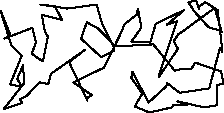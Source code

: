 unitsize(0.001cm);
draw((3140,1401)--(3220,1454));
draw((3220,1454)--(3782,1865));
draw((3782,1865)--(3904,1444));
draw((3904,1444)--(3858,1472));
draw((3858,1472)--(3675,1522));
draw((3675,1522)--(3417,1808));
draw((3417,1808)--(3317,1966));
draw((3317,1966)--(3453,1998));
draw((3453,1998)--(3507,1851));
draw((3507,1851)--(3515,1892));
draw((3515,1892)--(3611,1968));
draw((3611,1968)--(3834,1827));
draw((3834,1827)--(3918,1088));
draw((3918,1088)--(3876,1165));
draw((3876,1165)--(3684,445));
draw((3684,445)--(3162,367));
draw((3162,367)--(2938,543));
draw((2938,543)--(2929,485));
draw((2929,485)--(2614,195));
draw((2614,195)--(2330,741));
draw((2330,741)--(2310,635));
draw((2310,635)--(2503,352));
draw((2503,352)--(2372,127));
draw((2372,127)--(2630,20));
draw((2630,20)--(3017,108));
draw((3017,108)--(3060,155));
draw((3060,155)--(3292,152));
draw((3292,152)--(3123,217));
draw((3123,217)--(3595,111));
draw((3595,111)--(3821,147));
draw((3821,147)--(3829,513));
draw((3829,513)--(3938,516));
draw((3938,516)--(3896,742));
draw((3896,742)--(3438,901));
draw((3438,901)--(3370,791));
draw((3370,791)--(3084,774));
draw((3084,774)--(3084,748));
draw((3084,748)--(2698,1221));
draw((2698,1221)--(2030,1186));
draw((2030,1186)--(1729,1498));
draw((1729,1498)--(1526,1612));
draw((1526,1612)--(1423,1322));
draw((1423,1322)--(1782,995));
draw((1782,995)--(2000,1110));
draw((2000,1110)--(2009,1163));
draw((2009,1163)--(1794,1589));
draw((1794,1589)--(1697,1924));
draw((1697,1924)--(1182,1853));
draw((1182,1853)--(706,1925));
draw((706,1925)--(962,1895));
draw((962,1895)--(1090,1652));
draw((1090,1652)--(731,1741));
draw((731,1741)--(782,1462));
draw((782,1462)--(839,1355));
draw((839,1355)--(749,920));
draw((749,920)--(556,1056));
draw((556,1056)--(627,1261));
draw((627,1261)--(563,1513));
draw((563,1513)--(71,1323));
draw((71,1323)--(177,1390));
draw((177,1390)--(3,1817));
draw((3,1817)--(193,1210));
draw((193,1210)--(376,1018));
draw((376,1018)--(171,514));
draw((171,514)--(380,478));
draw((380,478)--(298,615));
draw((298,615)--(399,850));
draw((399,850)--(422,542));
draw((422,542)--(61,81));
draw((61,81)--(387,190));
draw((387,190)--(347,252));
draw((347,252)--(468,319));
draw((468,319)--(694,552));
draw((694,552)--(844,520));
draw((844,520)--(896,705));
draw((896,705)--(1490,1123));
draw((1490,1123)--(1213,910));
draw((1213,910)--(1538,224));
draw((1538,224)--(1517,266));
draw((1517,266)--(1612,328));
draw((1612,328)--(1286,550));
draw((1286,550)--(1829,812));
draw((1829,812)--(2132,1432));
draw((2132,1432)--(2191,1579));
draw((2191,1579)--(2408,1747));
draw((2408,1747)--(2426,1851));
draw((2426,1851)--(2489,1520));
draw((2489,1520)--(2312,1270));
draw((2312,1270)--(2642,1269));
draw((2642,1269)--(2639,1239));
draw((2639,1239)--(2741,1583));
draw((2741,1583)--(3245,1828));
draw((3245,1828)--(2937,1568));
draw((2937,1568)--(3114,1629));
draw((3114,1629)--(2830,775));
draw((2830,775)--(2801,695));
draw((2801,695)--(2800,653));
draw((2800,653)--(3133,1143));
draw((3133,1143)--(3058,1276));
draw((3058,1276)--(3140,1401));
